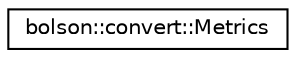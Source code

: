 digraph "Graphical Class Hierarchy"
{
 // LATEX_PDF_SIZE
  edge [fontname="Helvetica",fontsize="10",labelfontname="Helvetica",labelfontsize="10"];
  node [fontname="Helvetica",fontsize="10",shape=record];
  rankdir="LR";
  Node0 [label="bolson::convert::Metrics",height=0.2,width=0.4,color="black", fillcolor="white", style="filled",URL="$structbolson_1_1convert_1_1_metrics.html",tooltip="Converter metrics."];
}
